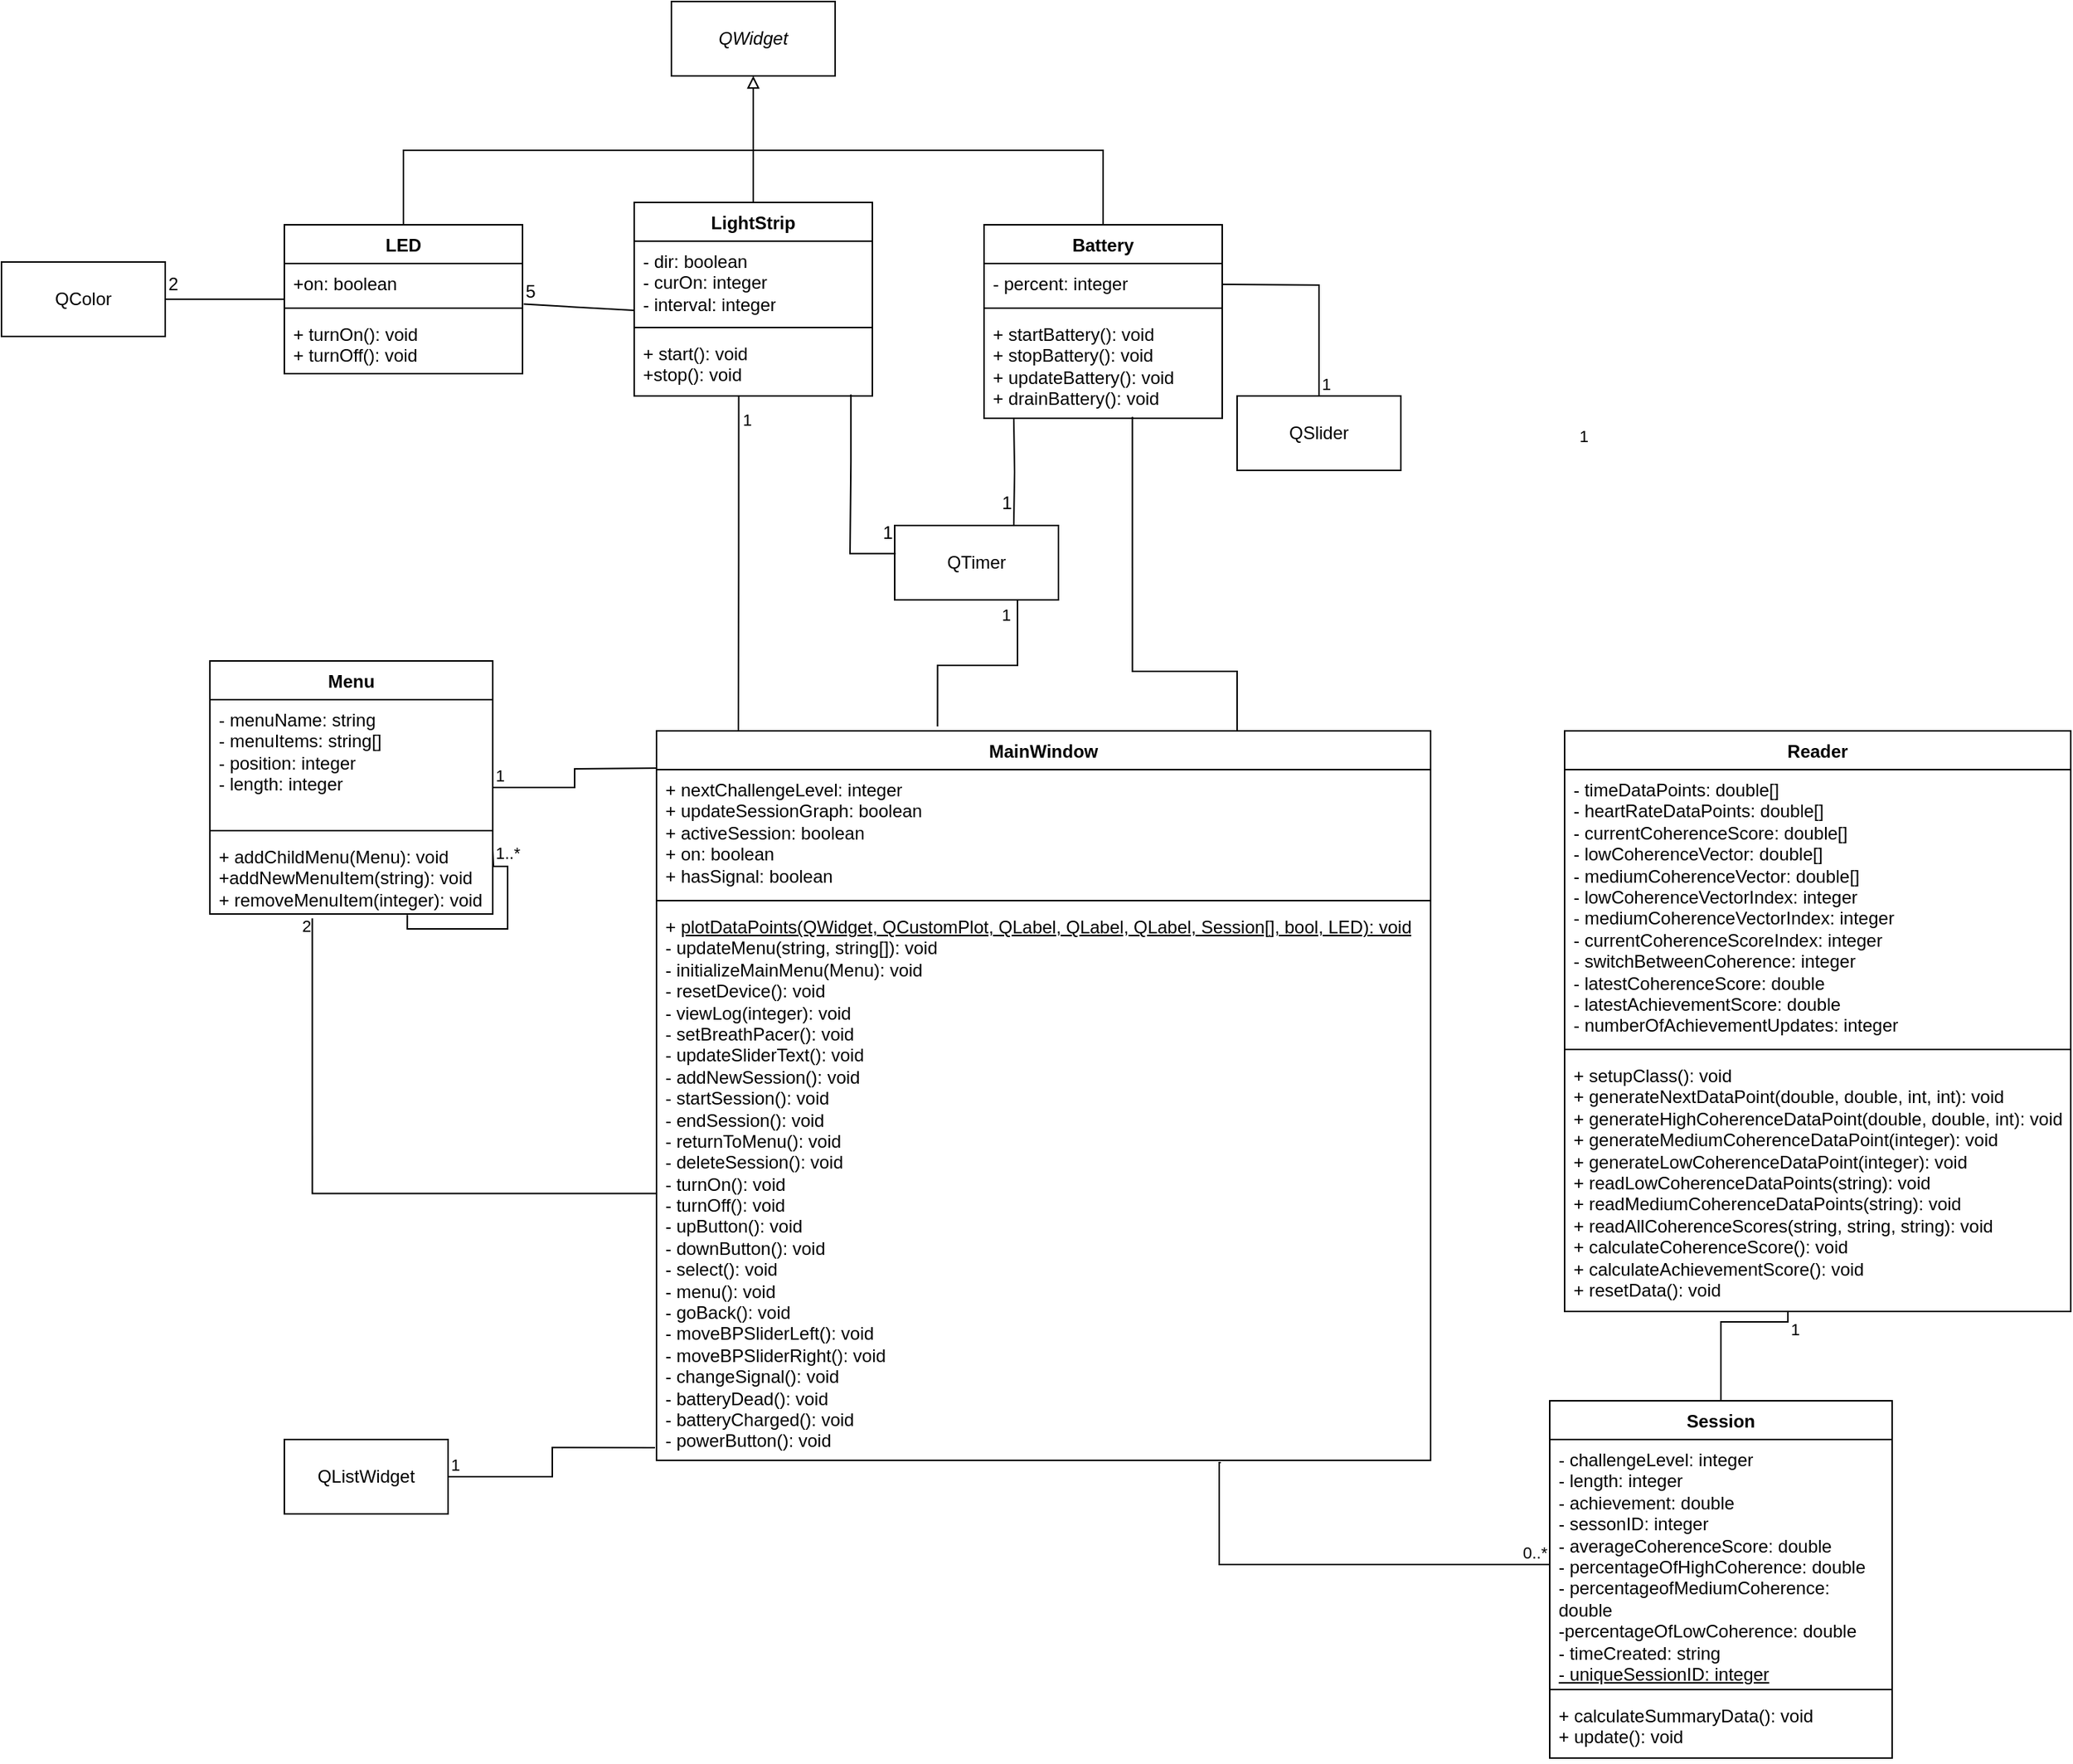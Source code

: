 <mxfile version="21.1.2" type="device">
  <diagram id="C5RBs43oDa-KdzZeNtuy" name="Page-1">
    <mxGraphModel dx="2554" dy="1023" grid="1" gridSize="10" guides="1" tooltips="1" connect="1" arrows="1" fold="1" page="1" pageScale="1" pageWidth="827" pageHeight="1169" math="0" shadow="0">
      <root>
        <mxCell id="WIyWlLk6GJQsqaUBKTNV-0" />
        <mxCell id="WIyWlLk6GJQsqaUBKTNV-1" parent="WIyWlLk6GJQsqaUBKTNV-0" />
        <mxCell id="Z-LA64Mz9okNfTsYk9tF-7" value="&lt;i&gt;QWidget&lt;/i&gt;" style="html=1;whiteSpace=wrap;" parent="WIyWlLk6GJQsqaUBKTNV-1" vertex="1">
          <mxGeometry x="320" y="20" width="110" height="50" as="geometry" />
        </mxCell>
        <mxCell id="Z-LA64Mz9okNfTsYk9tF-8" value="" style="endArrow=block;html=1;rounded=0;entryX=0.5;entryY=1;entryDx=0;entryDy=0;endFill=0;exitX=0.5;exitY=0;exitDx=0;exitDy=0;" parent="WIyWlLk6GJQsqaUBKTNV-1" source="Z-LA64Mz9okNfTsYk9tF-0" target="Z-LA64Mz9okNfTsYk9tF-7" edge="1">
          <mxGeometry width="50" height="50" relative="1" as="geometry">
            <mxPoint x="260" y="140" as="sourcePoint" />
            <mxPoint x="310" y="90" as="targetPoint" />
            <Array as="points">
              <mxPoint x="140" y="120" />
              <mxPoint x="375" y="120" />
            </Array>
          </mxGeometry>
        </mxCell>
        <mxCell id="Z-LA64Mz9okNfTsYk9tF-11" value="LightStrip" style="swimlane;fontStyle=1;align=center;verticalAlign=top;childLayout=stackLayout;horizontal=1;startSize=26;horizontalStack=0;resizeParent=1;resizeParentMax=0;resizeLast=0;collapsible=1;marginBottom=0;whiteSpace=wrap;html=1;" parent="WIyWlLk6GJQsqaUBKTNV-1" vertex="1">
          <mxGeometry x="295" y="155" width="160" height="130" as="geometry" />
        </mxCell>
        <mxCell id="Z-LA64Mz9okNfTsYk9tF-12" value="- dir: boolean&lt;br&gt;- curOn: integer&lt;br&gt;- interval: integer" style="text;strokeColor=none;fillColor=none;align=left;verticalAlign=top;spacingLeft=4;spacingRight=4;overflow=hidden;rotatable=0;points=[[0,0.5],[1,0.5]];portConstraint=eastwest;whiteSpace=wrap;html=1;" parent="Z-LA64Mz9okNfTsYk9tF-11" vertex="1">
          <mxGeometry y="26" width="160" height="54" as="geometry" />
        </mxCell>
        <mxCell id="Z-LA64Mz9okNfTsYk9tF-13" value="" style="line;strokeWidth=1;fillColor=none;align=left;verticalAlign=middle;spacingTop=-1;spacingLeft=3;spacingRight=3;rotatable=0;labelPosition=right;points=[];portConstraint=eastwest;strokeColor=inherit;" parent="Z-LA64Mz9okNfTsYk9tF-11" vertex="1">
          <mxGeometry y="80" width="160" height="8" as="geometry" />
        </mxCell>
        <mxCell id="Z-LA64Mz9okNfTsYk9tF-14" value="+ start(): void&lt;br&gt;+stop(): void" style="text;strokeColor=none;fillColor=none;align=left;verticalAlign=top;spacingLeft=4;spacingRight=4;overflow=hidden;rotatable=0;points=[[0,0.5],[1,0.5]];portConstraint=eastwest;whiteSpace=wrap;html=1;" parent="Z-LA64Mz9okNfTsYk9tF-11" vertex="1">
          <mxGeometry y="88" width="160" height="42" as="geometry" />
        </mxCell>
        <mxCell id="Z-LA64Mz9okNfTsYk9tF-19" value="" style="endArrow=none;html=1;rounded=0;exitX=0.5;exitY=0;exitDx=0;exitDy=0;endFill=0;" parent="WIyWlLk6GJQsqaUBKTNV-1" source="Z-LA64Mz9okNfTsYk9tF-11" edge="1">
          <mxGeometry width="50" height="50" relative="1" as="geometry">
            <mxPoint x="540" y="150" as="sourcePoint" />
            <mxPoint x="350" y="120" as="targetPoint" />
            <Array as="points">
              <mxPoint x="375" y="120" />
            </Array>
          </mxGeometry>
        </mxCell>
        <mxCell id="Z-LA64Mz9okNfTsYk9tF-25" value="" style="group" parent="WIyWlLk6GJQsqaUBKTNV-1" vertex="1" connectable="0">
          <mxGeometry x="-130" y="195" width="130" height="50" as="geometry" />
        </mxCell>
        <mxCell id="Z-LA64Mz9okNfTsYk9tF-4" value="QColor" style="html=1;whiteSpace=wrap;" parent="Z-LA64Mz9okNfTsYk9tF-25" vertex="1">
          <mxGeometry width="110" height="50" as="geometry" />
        </mxCell>
        <mxCell id="Z-LA64Mz9okNfTsYk9tF-23" value="" style="group" parent="Z-LA64Mz9okNfTsYk9tF-25" vertex="1" connectable="0">
          <mxGeometry x="100" width="30" height="30" as="geometry" />
        </mxCell>
        <mxCell id="Z-LA64Mz9okNfTsYk9tF-24" value="" style="group" parent="Z-LA64Mz9okNfTsYk9tF-23" vertex="1" connectable="0">
          <mxGeometry width="30" height="30" as="geometry" />
        </mxCell>
        <mxCell id="Z-LA64Mz9okNfTsYk9tF-10" value="2" style="text;html=1;align=center;verticalAlign=middle;resizable=0;points=[];autosize=1;strokeColor=none;fillColor=none;" parent="Z-LA64Mz9okNfTsYk9tF-24" vertex="1">
          <mxGeometry width="30" height="30" as="geometry" />
        </mxCell>
        <mxCell id="Z-LA64Mz9okNfTsYk9tF-9" value="" style="endArrow=none;html=1;rounded=0;entryX=0;entryY=0.923;entryDx=0;entryDy=0;entryPerimeter=0;exitX=1;exitY=0.5;exitDx=0;exitDy=0;edgeStyle=orthogonalEdgeStyle;" parent="WIyWlLk6GJQsqaUBKTNV-1" source="Z-LA64Mz9okNfTsYk9tF-4" target="Z-LA64Mz9okNfTsYk9tF-1" edge="1">
          <mxGeometry width="50" height="50" relative="1" as="geometry">
            <mxPoint x="130" y="197" as="sourcePoint" />
            <mxPoint x="80" y="180" as="targetPoint" />
          </mxGeometry>
        </mxCell>
        <mxCell id="Z-LA64Mz9okNfTsYk9tF-26" value="" style="group" parent="WIyWlLk6GJQsqaUBKTNV-1" vertex="1" connectable="0">
          <mxGeometry x="60" y="170" width="190" height="100" as="geometry" />
        </mxCell>
        <mxCell id="Z-LA64Mz9okNfTsYk9tF-27" value="" style="group" parent="Z-LA64Mz9okNfTsYk9tF-26" vertex="1" connectable="0">
          <mxGeometry width="190" height="100" as="geometry" />
        </mxCell>
        <mxCell id="Z-LA64Mz9okNfTsYk9tF-0" value="LED" style="swimlane;fontStyle=1;align=center;verticalAlign=top;childLayout=stackLayout;horizontal=1;startSize=26;horizontalStack=0;resizeParent=1;resizeParentMax=0;resizeLast=0;collapsible=1;marginBottom=0;whiteSpace=wrap;html=1;" parent="Z-LA64Mz9okNfTsYk9tF-27" vertex="1">
          <mxGeometry width="160" height="100" as="geometry" />
        </mxCell>
        <mxCell id="Z-LA64Mz9okNfTsYk9tF-1" value="+on: boolean" style="text;strokeColor=none;fillColor=none;align=left;verticalAlign=top;spacingLeft=4;spacingRight=4;overflow=hidden;rotatable=0;points=[[0,0.5],[1,0.5]];portConstraint=eastwest;whiteSpace=wrap;html=1;" parent="Z-LA64Mz9okNfTsYk9tF-0" vertex="1">
          <mxGeometry y="26" width="160" height="26" as="geometry" />
        </mxCell>
        <mxCell id="Z-LA64Mz9okNfTsYk9tF-2" value="" style="line;strokeWidth=1;fillColor=none;align=left;verticalAlign=middle;spacingTop=-1;spacingLeft=3;spacingRight=3;rotatable=0;labelPosition=right;points=[];portConstraint=eastwest;strokeColor=inherit;" parent="Z-LA64Mz9okNfTsYk9tF-0" vertex="1">
          <mxGeometry y="52" width="160" height="8" as="geometry" />
        </mxCell>
        <mxCell id="Z-LA64Mz9okNfTsYk9tF-3" value="+ turnOn(): void&lt;br&gt;+ turnOff(): void" style="text;strokeColor=none;fillColor=none;align=left;verticalAlign=top;spacingLeft=4;spacingRight=4;overflow=hidden;rotatable=0;points=[[0,0.5],[1,0.5]];portConstraint=eastwest;whiteSpace=wrap;html=1;" parent="Z-LA64Mz9okNfTsYk9tF-0" vertex="1">
          <mxGeometry y="60" width="160" height="40" as="geometry" />
        </mxCell>
        <mxCell id="Z-LA64Mz9okNfTsYk9tF-17" value="5" style="text;html=1;align=center;verticalAlign=middle;resizable=0;points=[];autosize=1;strokeColor=none;fillColor=none;" parent="Z-LA64Mz9okNfTsYk9tF-27" vertex="1">
          <mxGeometry x="150" y="30" width="30" height="30" as="geometry" />
        </mxCell>
        <mxCell id="Z-LA64Mz9okNfTsYk9tF-15" value="" style="endArrow=none;html=1;rounded=0;entryX=0.001;entryY=0.862;entryDx=0;entryDy=0;entryPerimeter=0;exitX=1.005;exitY=1.049;exitDx=0;exitDy=0;exitPerimeter=0;" parent="WIyWlLk6GJQsqaUBKTNV-1" source="Z-LA64Mz9okNfTsYk9tF-1" target="Z-LA64Mz9okNfTsYk9tF-12" edge="1">
          <mxGeometry width="50" height="50" relative="1" as="geometry">
            <mxPoint x="340" y="228" as="sourcePoint" />
            <mxPoint x="460" y="250" as="targetPoint" />
          </mxGeometry>
        </mxCell>
        <mxCell id="Z-LA64Mz9okNfTsYk9tF-29" value="Battery" style="swimlane;fontStyle=1;align=center;verticalAlign=top;childLayout=stackLayout;horizontal=1;startSize=26;horizontalStack=0;resizeParent=1;resizeParentMax=0;resizeLast=0;collapsible=1;marginBottom=0;whiteSpace=wrap;html=1;" parent="WIyWlLk6GJQsqaUBKTNV-1" vertex="1">
          <mxGeometry x="530" y="170" width="160" height="130" as="geometry" />
        </mxCell>
        <mxCell id="Z-LA64Mz9okNfTsYk9tF-30" value="- percent: integer" style="text;strokeColor=none;fillColor=none;align=left;verticalAlign=top;spacingLeft=4;spacingRight=4;overflow=hidden;rotatable=0;points=[[0,0.5],[1,0.5]];portConstraint=eastwest;whiteSpace=wrap;html=1;" parent="Z-LA64Mz9okNfTsYk9tF-29" vertex="1">
          <mxGeometry y="26" width="160" height="26" as="geometry" />
        </mxCell>
        <mxCell id="Z-LA64Mz9okNfTsYk9tF-31" value="" style="line;strokeWidth=1;fillColor=none;align=left;verticalAlign=middle;spacingTop=-1;spacingLeft=3;spacingRight=3;rotatable=0;labelPosition=right;points=[];portConstraint=eastwest;strokeColor=inherit;" parent="Z-LA64Mz9okNfTsYk9tF-29" vertex="1">
          <mxGeometry y="52" width="160" height="8" as="geometry" />
        </mxCell>
        <mxCell id="Z-LA64Mz9okNfTsYk9tF-32" value="+ startBattery(): void&lt;br&gt;+ stopBattery(): void&lt;br&gt;+ updateBattery(): void&lt;br&gt;+ drainBattery(): void" style="text;strokeColor=none;fillColor=none;align=left;verticalAlign=top;spacingLeft=4;spacingRight=4;overflow=hidden;rotatable=0;points=[[0,0.5],[1,0.5]];portConstraint=eastwest;whiteSpace=wrap;html=1;" parent="Z-LA64Mz9okNfTsYk9tF-29" vertex="1">
          <mxGeometry y="60" width="160" height="70" as="geometry" />
        </mxCell>
        <mxCell id="Z-LA64Mz9okNfTsYk9tF-33" value="" style="endArrow=none;html=1;rounded=0;exitX=0.5;exitY=0;exitDx=0;exitDy=0;endFill=0;" parent="WIyWlLk6GJQsqaUBKTNV-1" source="Z-LA64Mz9okNfTsYk9tF-29" edge="1">
          <mxGeometry width="50" height="50" relative="1" as="geometry">
            <mxPoint x="630" y="130" as="sourcePoint" />
            <mxPoint x="350" y="120" as="targetPoint" />
            <Array as="points">
              <mxPoint x="610" y="120" />
            </Array>
          </mxGeometry>
        </mxCell>
        <mxCell id="Z-LA64Mz9okNfTsYk9tF-39" value="" style="group" parent="WIyWlLk6GJQsqaUBKTNV-1" vertex="1" connectable="0">
          <mxGeometry x="450" y="300" width="130" height="122" as="geometry" />
        </mxCell>
        <mxCell id="Z-LA64Mz9okNfTsYk9tF-35" value="" style="endArrow=none;html=1;rounded=0;edgeStyle=orthogonalEdgeStyle;endFill=0;entryX=0.125;entryY=1.002;entryDx=0;entryDy=0;entryPerimeter=0;" parent="Z-LA64Mz9okNfTsYk9tF-39" target="Z-LA64Mz9okNfTsYk9tF-32" edge="1">
          <mxGeometry width="50" height="50" relative="1" as="geometry">
            <mxPoint x="100" y="72" as="sourcePoint" />
            <mxPoint x="100" y="-43" as="targetPoint" />
            <Array as="points" />
          </mxGeometry>
        </mxCell>
        <mxCell id="Z-LA64Mz9okNfTsYk9tF-37" value="" style="group" parent="Z-LA64Mz9okNfTsYk9tF-39" vertex="1" connectable="0">
          <mxGeometry y="42" width="130" height="80" as="geometry" />
        </mxCell>
        <mxCell id="Z-LA64Mz9okNfTsYk9tF-28" value="" style="group" parent="Z-LA64Mz9okNfTsYk9tF-37" vertex="1" connectable="0">
          <mxGeometry x="20" width="110" height="80" as="geometry" />
        </mxCell>
        <mxCell id="Z-LA64Mz9okNfTsYk9tF-20" value="QTimer" style="html=1;whiteSpace=wrap;" parent="Z-LA64Mz9okNfTsYk9tF-28" vertex="1">
          <mxGeometry y="30" width="110" height="50" as="geometry" />
        </mxCell>
        <mxCell id="Z-LA64Mz9okNfTsYk9tF-38" value="1" style="text;html=1;align=center;verticalAlign=middle;resizable=0;points=[];autosize=1;strokeColor=none;fillColor=none;" parent="Z-LA64Mz9okNfTsYk9tF-28" vertex="1">
          <mxGeometry x="60" width="30" height="30" as="geometry" />
        </mxCell>
        <mxCell id="Z-LA64Mz9okNfTsYk9tF-22" value="1" style="text;html=1;align=center;verticalAlign=middle;resizable=0;points=[];autosize=1;strokeColor=none;fillColor=none;" parent="Z-LA64Mz9okNfTsYk9tF-37" vertex="1">
          <mxGeometry y="20" width="30" height="30" as="geometry" />
        </mxCell>
        <mxCell id="Z-LA64Mz9okNfTsYk9tF-21" value="" style="endArrow=none;html=1;rounded=0;exitX=0.91;exitY=0.975;exitDx=0;exitDy=0;edgeStyle=orthogonalEdgeStyle;entryX=0.006;entryY=0.377;entryDx=0;entryDy=0;entryPerimeter=0;exitPerimeter=0;" parent="WIyWlLk6GJQsqaUBKTNV-1" source="Z-LA64Mz9okNfTsYk9tF-14" target="Z-LA64Mz9okNfTsYk9tF-20" edge="1">
          <mxGeometry width="50" height="50" relative="1" as="geometry">
            <mxPoint x="460" y="340" as="sourcePoint" />
            <mxPoint x="505" y="400" as="targetPoint" />
            <Array as="points">
              <mxPoint x="441" y="329" />
              <mxPoint x="440" y="391" />
            </Array>
          </mxGeometry>
        </mxCell>
        <mxCell id="Z-LA64Mz9okNfTsYk9tF-43" value="" style="endArrow=none;endFill=0;html=1;edgeStyle=orthogonalEdgeStyle;align=left;verticalAlign=top;rounded=0;exitX=0.439;exitY=1.012;exitDx=0;exitDy=0;exitPerimeter=0;" parent="WIyWlLk6GJQsqaUBKTNV-1" source="Z-LA64Mz9okNfTsYk9tF-14" edge="1">
          <mxGeometry relative="1" as="geometry">
            <mxPoint x="365" y="290" as="sourcePoint" />
            <mxPoint x="365" y="510" as="targetPoint" />
          </mxGeometry>
        </mxCell>
        <mxCell id="Z-LA64Mz9okNfTsYk9tF-44" value="1" style="edgeLabel;resizable=0;html=1;align=left;verticalAlign=bottom;" parent="Z-LA64Mz9okNfTsYk9tF-43" connectable="0" vertex="1">
          <mxGeometry x="-1" relative="1" as="geometry">
            <mxPoint x="1" y="24" as="offset" />
          </mxGeometry>
        </mxCell>
        <mxCell id="Z-LA64Mz9okNfTsYk9tF-45" value="" style="endArrow=none;endFill=0;html=1;edgeStyle=orthogonalEdgeStyle;align=left;verticalAlign=top;rounded=0;exitX=0.75;exitY=0;exitDx=0;exitDy=0;entryX=0.623;entryY=0.985;entryDx=0;entryDy=0;entryPerimeter=0;" parent="WIyWlLk6GJQsqaUBKTNV-1" source="W2o6KNM5CUPb1-UPJDXK-15" target="Z-LA64Mz9okNfTsYk9tF-32" edge="1">
          <mxGeometry relative="1" as="geometry">
            <mxPoint x="392.5" y="510" as="sourcePoint" />
            <mxPoint x="630" y="260" as="targetPoint" />
            <Array as="points">
              <mxPoint x="700" y="470" />
              <mxPoint x="630" y="470" />
            </Array>
          </mxGeometry>
        </mxCell>
        <mxCell id="Z-LA64Mz9okNfTsYk9tF-46" value="1" style="edgeLabel;resizable=0;html=1;align=left;verticalAlign=bottom;" parent="Z-LA64Mz9okNfTsYk9tF-45" connectable="0" vertex="1">
          <mxGeometry x="-1" relative="1" as="geometry">
            <mxPoint x="228" y="-190" as="offset" />
          </mxGeometry>
        </mxCell>
        <mxCell id="Z-LA64Mz9okNfTsYk9tF-48" value="QSlider" style="html=1;whiteSpace=wrap;" parent="WIyWlLk6GJQsqaUBKTNV-1" vertex="1">
          <mxGeometry x="700" y="285" width="110" height="50" as="geometry" />
        </mxCell>
        <mxCell id="Z-LA64Mz9okNfTsYk9tF-49" value="" style="endArrow=none;endFill=0;html=1;edgeStyle=orthogonalEdgeStyle;align=left;verticalAlign=top;rounded=0;entryX=0.5;entryY=0;entryDx=0;entryDy=0;" parent="WIyWlLk6GJQsqaUBKTNV-1" target="Z-LA64Mz9okNfTsYk9tF-48" edge="1">
          <mxGeometry x="-1" relative="1" as="geometry">
            <mxPoint x="690" y="210" as="sourcePoint" />
            <mxPoint x="850" y="210" as="targetPoint" />
          </mxGeometry>
        </mxCell>
        <mxCell id="Z-LA64Mz9okNfTsYk9tF-50" value="1" style="edgeLabel;resizable=0;html=1;align=left;verticalAlign=bottom;" parent="Z-LA64Mz9okNfTsYk9tF-49" connectable="0" vertex="1">
          <mxGeometry x="-1" relative="1" as="geometry">
            <mxPoint x="65" y="75" as="offset" />
          </mxGeometry>
        </mxCell>
        <mxCell id="Z-LA64Mz9okNfTsYk9tF-54" value="Menu" style="swimlane;fontStyle=1;align=center;verticalAlign=top;childLayout=stackLayout;horizontal=1;startSize=26;horizontalStack=0;resizeParent=1;resizeParentMax=0;resizeLast=0;collapsible=1;marginBottom=0;whiteSpace=wrap;html=1;" parent="WIyWlLk6GJQsqaUBKTNV-1" vertex="1">
          <mxGeometry x="10" y="463" width="190" height="170" as="geometry" />
        </mxCell>
        <mxCell id="Z-LA64Mz9okNfTsYk9tF-55" value="- menuName: string&lt;br&gt;- menuItems: string[]&lt;br&gt;- position: integer&lt;br&gt;- length: integer" style="text;strokeColor=none;fillColor=none;align=left;verticalAlign=top;spacingLeft=4;spacingRight=4;overflow=hidden;rotatable=0;points=[[0,0.5],[1,0.5]];portConstraint=eastwest;whiteSpace=wrap;html=1;" parent="Z-LA64Mz9okNfTsYk9tF-54" vertex="1">
          <mxGeometry y="26" width="190" height="84" as="geometry" />
        </mxCell>
        <mxCell id="Z-LA64Mz9okNfTsYk9tF-56" value="" style="line;strokeWidth=1;fillColor=none;align=left;verticalAlign=middle;spacingTop=-1;spacingLeft=3;spacingRight=3;rotatable=0;labelPosition=right;points=[];portConstraint=eastwest;strokeColor=inherit;" parent="Z-LA64Mz9okNfTsYk9tF-54" vertex="1">
          <mxGeometry y="110" width="190" height="8" as="geometry" />
        </mxCell>
        <mxCell id="Z-LA64Mz9okNfTsYk9tF-57" value="+ addChildMenu(Menu): void&lt;br&gt;+addNewMenuItem(string): void&lt;br&gt;+ removeMenuItem(integer): void" style="text;strokeColor=none;fillColor=none;align=left;verticalAlign=top;spacingLeft=4;spacingRight=4;overflow=hidden;rotatable=0;points=[[0,0.5],[1,0.5]];portConstraint=eastwest;whiteSpace=wrap;html=1;" parent="Z-LA64Mz9okNfTsYk9tF-54" vertex="1">
          <mxGeometry y="118" width="190" height="52" as="geometry" />
        </mxCell>
        <mxCell id="Z-LA64Mz9okNfTsYk9tF-58" value="" style="endArrow=none;endFill=0;html=1;edgeStyle=orthogonalEdgeStyle;align=left;verticalAlign=top;rounded=0;exitX=1;exitY=0.5;exitDx=0;exitDy=0;entryX=0;entryY=0.5;entryDx=0;entryDy=0;" parent="WIyWlLk6GJQsqaUBKTNV-1" source="Z-LA64Mz9okNfTsYk9tF-54" edge="1">
          <mxGeometry x="-1" relative="1" as="geometry">
            <mxPoint x="360" y="630" as="sourcePoint" />
            <mxPoint x="310" y="535" as="targetPoint" />
          </mxGeometry>
        </mxCell>
        <mxCell id="Z-LA64Mz9okNfTsYk9tF-59" value="1" style="edgeLabel;resizable=0;html=1;align=left;verticalAlign=bottom;" parent="Z-LA64Mz9okNfTsYk9tF-58" connectable="0" vertex="1">
          <mxGeometry x="-1" relative="1" as="geometry" />
        </mxCell>
        <mxCell id="Z-LA64Mz9okNfTsYk9tF-60" value="" style="endArrow=none;endFill=0;html=1;edgeStyle=orthogonalEdgeStyle;align=left;verticalAlign=top;rounded=0;entryX=0.698;entryY=1.012;entryDx=0;entryDy=0;entryPerimeter=0;" parent="WIyWlLk6GJQsqaUBKTNV-1" target="Z-LA64Mz9okNfTsYk9tF-57" edge="1">
          <mxGeometry relative="1" as="geometry">
            <mxPoint x="200" y="590" as="sourcePoint" />
            <mxPoint x="360" y="590" as="targetPoint" />
          </mxGeometry>
        </mxCell>
        <mxCell id="Z-LA64Mz9okNfTsYk9tF-61" value="1..*" style="edgeLabel;resizable=0;html=1;align=left;verticalAlign=bottom;" parent="Z-LA64Mz9okNfTsYk9tF-60" connectable="0" vertex="1">
          <mxGeometry x="-1" relative="1" as="geometry">
            <mxPoint y="10" as="offset" />
          </mxGeometry>
        </mxCell>
        <mxCell id="W2o6KNM5CUPb1-UPJDXK-2" value="Session" style="swimlane;fontStyle=1;align=center;verticalAlign=top;childLayout=stackLayout;horizontal=1;startSize=26;horizontalStack=0;resizeParent=1;resizeParentMax=0;resizeLast=0;collapsible=1;marginBottom=0;whiteSpace=wrap;html=1;" vertex="1" parent="WIyWlLk6GJQsqaUBKTNV-1">
          <mxGeometry x="910" y="960" width="230" height="240" as="geometry" />
        </mxCell>
        <mxCell id="W2o6KNM5CUPb1-UPJDXK-3" value="- challengeLevel: integer&lt;br&gt;- length: integer&lt;br&gt;- achievement: double&lt;br&gt;- sessonID: integer&lt;br&gt;- averageCoherenceScore: double&lt;br&gt;- percentageOfHighCoherence: double&lt;br&gt;- percentageofMediumCoherence: double&lt;br&gt;-percentageOfLowCoherence: double&lt;br&gt;- timeCreated: string&lt;br&gt;&lt;u&gt;-&amp;nbsp;uniqueSessionID: integer&lt;/u&gt;" style="text;strokeColor=none;fillColor=none;align=left;verticalAlign=top;spacingLeft=4;spacingRight=4;overflow=hidden;rotatable=0;points=[[0,0.5],[1,0.5]];portConstraint=eastwest;whiteSpace=wrap;html=1;" vertex="1" parent="W2o6KNM5CUPb1-UPJDXK-2">
          <mxGeometry y="26" width="230" height="164" as="geometry" />
        </mxCell>
        <mxCell id="W2o6KNM5CUPb1-UPJDXK-4" value="" style="line;strokeWidth=1;fillColor=none;align=left;verticalAlign=middle;spacingTop=-1;spacingLeft=3;spacingRight=3;rotatable=0;labelPosition=right;points=[];portConstraint=eastwest;strokeColor=inherit;" vertex="1" parent="W2o6KNM5CUPb1-UPJDXK-2">
          <mxGeometry y="190" width="230" height="8" as="geometry" />
        </mxCell>
        <mxCell id="W2o6KNM5CUPb1-UPJDXK-5" value="+ calculateSummaryData(): void&lt;br&gt;+ update(): void" style="text;strokeColor=none;fillColor=none;align=left;verticalAlign=top;spacingLeft=4;spacingRight=4;overflow=hidden;rotatable=0;points=[[0,0.5],[1,0.5]];portConstraint=eastwest;whiteSpace=wrap;html=1;" vertex="1" parent="W2o6KNM5CUPb1-UPJDXK-2">
          <mxGeometry y="198" width="230" height="42" as="geometry" />
        </mxCell>
        <mxCell id="W2o6KNM5CUPb1-UPJDXK-6" value="Reader" style="swimlane;fontStyle=1;align=center;verticalAlign=top;childLayout=stackLayout;horizontal=1;startSize=26;horizontalStack=0;resizeParent=1;resizeParentMax=0;resizeLast=0;collapsible=1;marginBottom=0;whiteSpace=wrap;html=1;" vertex="1" parent="WIyWlLk6GJQsqaUBKTNV-1">
          <mxGeometry x="920" y="510" width="340" height="390" as="geometry" />
        </mxCell>
        <mxCell id="W2o6KNM5CUPb1-UPJDXK-7" value="- timeDataPoints: double[]&lt;br&gt;- heartRateDataPoints: double[]&lt;br&gt;- currentCoherenceScore: double[]&lt;br&gt;- lowCoherenceVector: double[]&lt;br&gt;- mediumCoherenceVector: double[]&lt;br&gt;- lowCoherenceVectorIndex: integer&lt;br&gt;- mediumCoherenceVectorIndex: integer&lt;br&gt;- currentCoherenceScoreIndex: integer&lt;br&gt;- switchBetweenCoherence: integer&lt;br&gt;- latestCoherenceScore: double&lt;br&gt;- latestAchievementScore: double&lt;br&gt;- numberOfAchievementUpdates: integer&lt;br&gt;" style="text;strokeColor=none;fillColor=none;align=left;verticalAlign=top;spacingLeft=4;spacingRight=4;overflow=hidden;rotatable=0;points=[[0,0.5],[1,0.5]];portConstraint=eastwest;whiteSpace=wrap;html=1;" vertex="1" parent="W2o6KNM5CUPb1-UPJDXK-6">
          <mxGeometry y="26" width="340" height="184" as="geometry" />
        </mxCell>
        <mxCell id="W2o6KNM5CUPb1-UPJDXK-8" value="" style="line;strokeWidth=1;fillColor=none;align=left;verticalAlign=middle;spacingTop=-1;spacingLeft=3;spacingRight=3;rotatable=0;labelPosition=right;points=[];portConstraint=eastwest;strokeColor=inherit;" vertex="1" parent="W2o6KNM5CUPb1-UPJDXK-6">
          <mxGeometry y="210" width="340" height="8" as="geometry" />
        </mxCell>
        <mxCell id="W2o6KNM5CUPb1-UPJDXK-9" value="+ setupClass(): void&lt;br&gt;+ generateNextDataPoint(double, double, int, int): void&lt;br&gt;+ generateHighCoherenceDataPoint(double, double, int): void&lt;br&gt;+ generateMediumCoherenceDataPoint(integer): void&lt;br&gt;+ generateLowCoherenceDataPoint(integer): void&lt;br&gt;+ readLowCoherenceDataPoints(string): void&lt;br&gt;+ readMediumCoherenceDataPoints(string): void&lt;br&gt;+ readAllCoherenceScores(string, string, string): void&lt;br&gt;+ calculateCoherenceScore(): void&lt;br&gt;+ calculateAchievementScore(): void&lt;br&gt;+ resetData(): void" style="text;strokeColor=none;fillColor=none;align=left;verticalAlign=top;spacingLeft=4;spacingRight=4;overflow=hidden;rotatable=0;points=[[0,0.5],[1,0.5]];portConstraint=eastwest;whiteSpace=wrap;html=1;" vertex="1" parent="W2o6KNM5CUPb1-UPJDXK-6">
          <mxGeometry y="218" width="340" height="172" as="geometry" />
        </mxCell>
        <mxCell id="W2o6KNM5CUPb1-UPJDXK-13" value="" style="endArrow=none;endFill=0;html=1;edgeStyle=orthogonalEdgeStyle;align=left;verticalAlign=top;rounded=0;entryX=0.441;entryY=1.002;entryDx=0;entryDy=0;entryPerimeter=0;exitX=0.5;exitY=0;exitDx=0;exitDy=0;" edge="1" parent="WIyWlLk6GJQsqaUBKTNV-1" source="W2o6KNM5CUPb1-UPJDXK-2" target="W2o6KNM5CUPb1-UPJDXK-9">
          <mxGeometry x="-1" relative="1" as="geometry">
            <mxPoint x="910" y="920" as="sourcePoint" />
            <mxPoint x="1000" y="920" as="targetPoint" />
            <Array as="points">
              <mxPoint x="1025" y="907" />
              <mxPoint x="1070" y="907" />
              <mxPoint x="1070" y="900" />
            </Array>
          </mxGeometry>
        </mxCell>
        <mxCell id="W2o6KNM5CUPb1-UPJDXK-14" value="1" style="edgeLabel;resizable=0;html=1;align=left;verticalAlign=bottom;" connectable="0" vertex="1" parent="W2o6KNM5CUPb1-UPJDXK-13">
          <mxGeometry x="-1" relative="1" as="geometry">
            <mxPoint x="45" y="-40" as="offset" />
          </mxGeometry>
        </mxCell>
        <mxCell id="W2o6KNM5CUPb1-UPJDXK-15" value="MainWindow" style="swimlane;fontStyle=1;align=center;verticalAlign=top;childLayout=stackLayout;horizontal=1;startSize=26;horizontalStack=0;resizeParent=1;resizeParentMax=0;resizeLast=0;collapsible=1;marginBottom=0;whiteSpace=wrap;html=1;" vertex="1" parent="WIyWlLk6GJQsqaUBKTNV-1">
          <mxGeometry x="310" y="510" width="520" height="490" as="geometry" />
        </mxCell>
        <mxCell id="W2o6KNM5CUPb1-UPJDXK-16" value="+ nextChallengeLevel: integer&lt;br&gt;+ updateSessionGraph: boolean&lt;br&gt;+ activeSession: boolean&lt;br&gt;+ on: boolean&lt;br&gt;+ hasSignal: boolean" style="text;strokeColor=none;fillColor=none;align=left;verticalAlign=top;spacingLeft=4;spacingRight=4;overflow=hidden;rotatable=0;points=[[0,0.5],[1,0.5]];portConstraint=eastwest;whiteSpace=wrap;html=1;" vertex="1" parent="W2o6KNM5CUPb1-UPJDXK-15">
          <mxGeometry y="26" width="520" height="84" as="geometry" />
        </mxCell>
        <mxCell id="W2o6KNM5CUPb1-UPJDXK-17" value="" style="line;strokeWidth=1;fillColor=none;align=left;verticalAlign=middle;spacingTop=-1;spacingLeft=3;spacingRight=3;rotatable=0;labelPosition=right;points=[];portConstraint=eastwest;strokeColor=inherit;" vertex="1" parent="W2o6KNM5CUPb1-UPJDXK-15">
          <mxGeometry y="110" width="520" height="8" as="geometry" />
        </mxCell>
        <mxCell id="W2o6KNM5CUPb1-UPJDXK-18" value="+ &lt;u&gt;plotDataPoints(QWidget, QCustomPlot, QLabel, QLabel, QLabel, Session[], bool, LED): void&lt;/u&gt;&lt;br&gt;- updateMenu(string, string[]): void&lt;br&gt;- initializeMainMenu(Menu): void&lt;br&gt;- resetDevice(): void&lt;br&gt;- viewLog(integer): void&lt;br&gt;- setBreathPacer(): void&lt;br&gt;- updateSliderText(): void&lt;br&gt;- addNewSession(): void&lt;br&gt;- startSession(): void&lt;br&gt;- endSession(): void&lt;br&gt;- returnToMenu(): void&lt;br&gt;- deleteSession(): void&lt;br&gt;- turnOn(): void&lt;br&gt;- turnOff(): void&lt;br&gt;- upButton(): void&lt;br&gt;- downButton(): void&lt;br&gt;- select(): void&lt;br&gt;- menu(): void&lt;br&gt;- goBack(): void&lt;br&gt;- moveBPSliderLeft(): void&lt;br&gt;- moveBPSliderRight(): void&lt;br&gt;- changeSignal(): void&lt;br&gt;- batteryDead(): void&lt;br&gt;- batteryCharged(): void&lt;br&gt;- powerButton(): void&lt;br&gt;" style="text;strokeColor=none;fillColor=none;align=left;verticalAlign=top;spacingLeft=4;spacingRight=4;overflow=hidden;rotatable=0;points=[[0,0.5],[1,0.5]];portConstraint=eastwest;whiteSpace=wrap;html=1;" vertex="1" parent="W2o6KNM5CUPb1-UPJDXK-15">
          <mxGeometry y="118" width="520" height="372" as="geometry" />
        </mxCell>
        <mxCell id="W2o6KNM5CUPb1-UPJDXK-19" value="" style="endArrow=none;endFill=0;html=1;edgeStyle=orthogonalEdgeStyle;align=left;verticalAlign=top;rounded=0;exitX=0.363;exitY=-0.006;exitDx=0;exitDy=0;exitPerimeter=0;entryX=0.75;entryY=1;entryDx=0;entryDy=0;" edge="1" parent="WIyWlLk6GJQsqaUBKTNV-1" source="W2o6KNM5CUPb1-UPJDXK-15" target="Z-LA64Mz9okNfTsYk9tF-20">
          <mxGeometry x="-1" relative="1" as="geometry">
            <mxPoint x="490" y="470" as="sourcePoint" />
            <mxPoint x="650" y="470" as="targetPoint" />
          </mxGeometry>
        </mxCell>
        <mxCell id="W2o6KNM5CUPb1-UPJDXK-20" value="1" style="edgeLabel;resizable=0;html=1;align=left;verticalAlign=bottom;" connectable="0" vertex="1" parent="W2o6KNM5CUPb1-UPJDXK-19">
          <mxGeometry x="-1" relative="1" as="geometry">
            <mxPoint x="41" y="-67" as="offset" />
          </mxGeometry>
        </mxCell>
        <mxCell id="W2o6KNM5CUPb1-UPJDXK-21" value="" style="endArrow=none;endFill=0;html=1;edgeStyle=orthogonalEdgeStyle;align=left;verticalAlign=top;rounded=0;exitX=0.729;exitY=1.004;exitDx=0;exitDy=0;exitPerimeter=0;" edge="1" parent="WIyWlLk6GJQsqaUBKTNV-1" source="W2o6KNM5CUPb1-UPJDXK-18">
          <mxGeometry x="-1" relative="1" as="geometry">
            <mxPoint x="750" y="1070" as="sourcePoint" />
            <mxPoint x="910" y="1070" as="targetPoint" />
            <Array as="points">
              <mxPoint x="688" y="1002" />
              <mxPoint x="688" y="1070" />
            </Array>
          </mxGeometry>
        </mxCell>
        <mxCell id="W2o6KNM5CUPb1-UPJDXK-22" value="0..*" style="edgeLabel;resizable=0;html=1;align=left;verticalAlign=bottom;" connectable="0" vertex="1" parent="W2o6KNM5CUPb1-UPJDXK-21">
          <mxGeometry x="-1" relative="1" as="geometry">
            <mxPoint x="201" y="69" as="offset" />
          </mxGeometry>
        </mxCell>
        <mxCell id="W2o6KNM5CUPb1-UPJDXK-23" value="" style="endArrow=none;endFill=0;html=1;edgeStyle=orthogonalEdgeStyle;align=left;verticalAlign=top;rounded=0;entryX=0;entryY=0.518;entryDx=0;entryDy=0;entryPerimeter=0;exitX=0.362;exitY=1.056;exitDx=0;exitDy=0;exitPerimeter=0;" edge="1" parent="WIyWlLk6GJQsqaUBKTNV-1" source="Z-LA64Mz9okNfTsYk9tF-57" target="W2o6KNM5CUPb1-UPJDXK-18">
          <mxGeometry x="-1" relative="1" as="geometry">
            <mxPoint x="50" y="680" as="sourcePoint" />
            <mxPoint x="250" y="780" as="targetPoint" />
            <Array as="points">
              <mxPoint x="79" y="821" />
            </Array>
          </mxGeometry>
        </mxCell>
        <mxCell id="W2o6KNM5CUPb1-UPJDXK-24" value="2" style="edgeLabel;resizable=0;html=1;align=left;verticalAlign=bottom;" connectable="0" vertex="1" parent="W2o6KNM5CUPb1-UPJDXK-23">
          <mxGeometry x="-1" relative="1" as="geometry">
            <mxPoint x="-9" y="14" as="offset" />
          </mxGeometry>
        </mxCell>
        <mxCell id="W2o6KNM5CUPb1-UPJDXK-25" value="QListWidget" style="html=1;whiteSpace=wrap;" vertex="1" parent="WIyWlLk6GJQsqaUBKTNV-1">
          <mxGeometry x="60" y="986" width="110" height="50" as="geometry" />
        </mxCell>
        <mxCell id="W2o6KNM5CUPb1-UPJDXK-26" value="" style="endArrow=none;endFill=0;html=1;edgeStyle=orthogonalEdgeStyle;align=left;verticalAlign=top;rounded=0;exitX=1;exitY=0.5;exitDx=0;exitDy=0;entryX=-0.002;entryY=0.977;entryDx=0;entryDy=0;entryPerimeter=0;" edge="1" parent="WIyWlLk6GJQsqaUBKTNV-1" source="W2o6KNM5CUPb1-UPJDXK-25" target="W2o6KNM5CUPb1-UPJDXK-18">
          <mxGeometry x="-1" relative="1" as="geometry">
            <mxPoint x="220" y="1060" as="sourcePoint" />
            <mxPoint x="380" y="1060" as="targetPoint" />
          </mxGeometry>
        </mxCell>
        <mxCell id="W2o6KNM5CUPb1-UPJDXK-27" value="1" style="edgeLabel;resizable=0;html=1;align=left;verticalAlign=bottom;" connectable="0" vertex="1" parent="W2o6KNM5CUPb1-UPJDXK-26">
          <mxGeometry x="-1" relative="1" as="geometry" />
        </mxCell>
      </root>
    </mxGraphModel>
  </diagram>
</mxfile>
